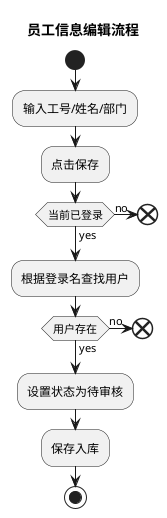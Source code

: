 @startuml
title 员工信息编辑流程
start
:输入工号/姓名/部门;
:点击保存;
if(当前已登录)then(no)
    end
else(yes)
endif
:根据登录名查找用户;
if(用户存在)then(no)
    end
else(yes)
endif
:设置状态为待审核;
:保存入库;

stop
@enduml